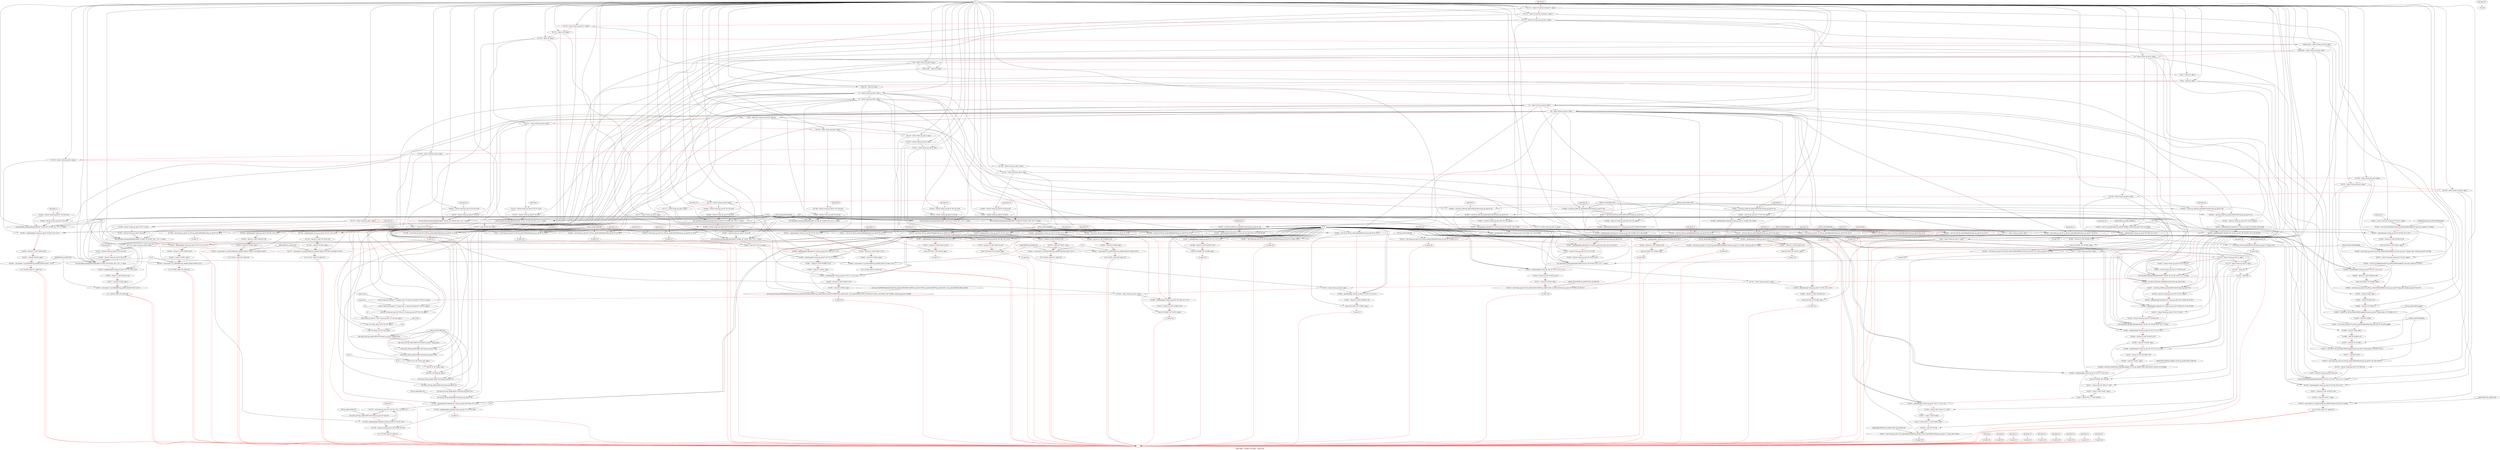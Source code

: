 digraph G {
compound=true
label="Black edges - dataflow, red edges - control flow"
"t1751" [label="  %t1751 = alloca %\"class.hls::stream.8\"*, align 8"]
"t1752" [label="  %t1752 = alloca %\"class.hls::stream.8\"*, align 8"]
"t1753" [label="  %t1753 = alloca [9 x %class.ap_uint.10]*, align 8"]
"t1754" [label="  %t1754 = alloca %class.ap_uint.11*, align 8"]
"t1755" [label="  %t1755 = alloca i16*, align 8"]
"t1756" [label="  %t1756 = alloca i16, align 2"]
"phase_data" [label="  %phase_data = alloca %class.ap_uint.9, align 1"]
"mag_data" [label="  %mag_data = alloca %class.ap_uint.9, align 1"]
"p" [label="  %p = alloca %class.ap_uint.9, align 1"]
"m" [label="  %m = alloca %class.ap_uint.9, align 1"]
"proc_loop" [label="  %proc_loop = alloca i16, align 2"]
"frac" [label="  %frac = alloca i16, align 2"]
"step" [label="  %step = alloca i8, align 1"]
"bin_idx" [label="  %bin_idx = alloca i8, align 1"]
"i" [label="  %i = alloca %class.ap_uint.9, align 1"]
"j" [label="  %j = alloca %class.ap_uint.9, align 1"]
"r" [label="  %r = alloca %class.ap_uint.9, align 1"]
"k" [label="  %k = alloca %class.ap_uint.0, align 1"]
"bin" [label="  %bin = alloca [9 x %class.ap_uint.10], align 16"]
"t1757" [label="  %t1757 = alloca %class.ap_uint.9, align 1"]
"t1758" [label="  %t1758 = alloca %class.ap_uint.9, align 1"]
"t1759" [label="  %t1759 = alloca %class.ap_uint.9, align 1"]
"t1760" [label="  %t1760 = alloca %class.ap_uint.9, align 1"]
"t1761" [label="  %t1761 = alloca %class.ap_uint.9, align 1"]
"t1762" [label="  %t1762 = alloca %class.ap_uint.9, align 1"]
"t1763" [label="  %t1763 = alloca %class.ap_uint.0, align 1"]
"t1764" [label="  %t1764 = alloca %class.ap_uint.0, align 1"]
"t1765" [label="  %t1765 = alloca %class.ap_uint.9, align 1"]
"t1766" [label="  %t1766 = alloca %class.ap_uint.9, align 1"]
"t1767" [label="  %t1767 = alloca %class.ap_uint.9, align 1"]
"t1768" [label="  %t1768 = alloca %class.ap_uint.9, align 1"]
"t1769" [label="  %t1769 = alloca %class.ap_uint.9, align 1"]
"t1770" [label="  %t1770 = alloca %class.ap_uint.9, align 1"]
"t1771" [label="  %t1771 = alloca %class.ap_uint.9, align 1"]
"t1772" [label="  %t1772 = alloca %class.ap_uint.9, align 1"]
"t1773" [label="  %t1773 = alloca %class.ap_uint.0, align 1"]
"t1774" [label="  %t1774 = alloca %class.ap_uint.10, align 1"]
"t1775" [label="  %t1775 = alloca %class.ap_uint.0, align 1"]
"tmp" [label="  %tmp = alloca %class.ap_uint.11, align 1"]
"t1776" [label="  %t1776 = alloca %class.ap_uint.0, align 1"]
"t1777" [label="  %t1777 = alloca %class.ap_int.32, align 1"]
"t1778" [label="  %t1778 = alloca %class.ap_uint.10, align 1"]
"t1779" [label="  %t1779 = alloca %class.ap_uint.10, align 1"]
"t1780" [label="  %t1780 = alloca i56"]
"t1781" [label="  %t1781 = alloca i56"]
"t1782" [label="  %t1782 = alloca %class.ap_uint.0, align 1"]
"t1783" [label="  %t1783 = alloca %class.ap_uint.9, align 1"]
"t1784" [label="  %t1784 = alloca %class.ap_uint.9, align 1"]
"_1" [label="  store %\"class.hls::stream.8\"* %_phase_strm, %\"class.hls::stream.8\"** %t1751, align 8"]
"_2" [label="  store %\"class.hls::stream.8\"* %_mag_strm, %\"class.hls::stream.8\"** %t1752, align 8"]
"_3" [label="  store [9 x %class.ap_uint.10]* %HA, [9 x %class.ap_uint.10]** %t1753, align 8"]
"_4" [label="  store %class.ap_uint.11* %ssv, %class.ap_uint.11** %t1754, align 8"]
"_5" [label="  store i16* %bin_center, i16** %t1755, align 8"]
"_6" [label="  store i16 %nohc, i16* %t1756, align 2"]
"_7" [label="  call void @_ZN7ap_uintILi16EEC1Ev(%class.ap_uint.9* %phase_data)"]
"_8" [label="  call void @_ZN7ap_uintILi16EEC1Ev(%class.ap_uint.9* %mag_data)"]
"_9" [label="  call void @_ZN7ap_uintILi16EEC1Ev(%class.ap_uint.9* %p)"]
"_10" [label="  call void @_ZN7ap_uintILi16EEC1Ev(%class.ap_uint.9* %m)"]
"_11" [label="  store i16 16, i16* %proc_loop, align 2"]
"_12" [label="  store i8 16, i8* %step, align 1"]
"_13" [label="  store i8 0, i8* %bin_idx, align 1"]
"_14" [label="  call void @_ZN7ap_uintILi16EEC1Ev(%class.ap_uint.9* %i)"]
"_15" [label="  call void @_ZN7ap_uintILi16EEC1Ev(%class.ap_uint.9* %j)"]
"_16" [label="  call void @_ZN7ap_uintILi16EEC1Ev(%class.ap_uint.9* %r)"]
"_17" [label="  call void @_ZN7ap_uintILi8EEC1Ev(%class.ap_uint.0* %k)"]
"t1785" [label="  %t1785 = getelementptr inbounds [9 x %class.ap_uint.10]* %bin, i32 0, i32 0"]
"t1786" [label="  %t1786 = getelementptr inbounds %class.ap_uint.10* %t1785, i64 9"]
"_18" [label="  br label %1"]
"unk_block_1" -> "t1751"[color=red]
"i32 1" -> "t1751"
"t1751" -> "t1752"[color=red weight=2]
"i32 1" -> "t1752"
"t1752" -> "t1753"[color=red weight=2]
"i32 1" -> "t1753"
"t1753" -> "t1754"[color=red weight=2]
"i32 1" -> "t1754"
"t1754" -> "t1755"[color=red weight=2]
"i32 1" -> "t1755"
"t1755" -> "t1756"[color=red weight=2]
"i32 1" -> "t1756"
"t1756" -> "phase_data"[color=red weight=2]
"i32 1" -> "phase_data"
"phase_data" -> "mag_data"[color=red weight=2]
"i32 1" -> "mag_data"
"mag_data" -> "p"[color=red weight=2]
"i32 1" -> "p"
"p" -> "m"[color=red weight=2]
"i32 1" -> "m"
"m" -> "proc_loop"[color=red weight=2]
"i32 1" -> "proc_loop"
"proc_loop" -> "frac"[color=red weight=2]
"i32 1" -> "frac"
"frac" -> "step"[color=red weight=2]
"i32 1" -> "step"
"step" -> "bin_idx"[color=red weight=2]
"i32 1" -> "bin_idx"
"bin_idx" -> "i"[color=red weight=2]
"i32 1" -> "i"
"i" -> "j"[color=red weight=2]
"i32 1" -> "j"
"j" -> "r"[color=red weight=2]
"i32 1" -> "r"
"r" -> "k"[color=red weight=2]
"i32 1" -> "k"
"k" -> "bin"[color=red weight=2]
"i32 1" -> "bin"
"bin" -> "t1757"[color=red weight=2]
"i32 1" -> "t1757"
"t1757" -> "t1758"[color=red weight=2]
"i32 1" -> "t1758"
"t1758" -> "t1759"[color=red weight=2]
"i32 1" -> "t1759"
"t1759" -> "t1760"[color=red weight=2]
"i32 1" -> "t1760"
"t1760" -> "t1761"[color=red weight=2]
"i32 1" -> "t1761"
"t1761" -> "t1762"[color=red weight=2]
"i32 1" -> "t1762"
"t1762" -> "t1763"[color=red weight=2]
"i32 1" -> "t1763"
"t1763" -> "t1764"[color=red weight=2]
"i32 1" -> "t1764"
"t1764" -> "t1765"[color=red weight=2]
"i32 1" -> "t1765"
"t1765" -> "t1766"[color=red weight=2]
"i32 1" -> "t1766"
"t1766" -> "t1767"[color=red weight=2]
"i32 1" -> "t1767"
"t1767" -> "t1768"[color=red weight=2]
"i32 1" -> "t1768"
"t1768" -> "t1769"[color=red weight=2]
"i32 1" -> "t1769"
"t1769" -> "t1770"[color=red weight=2]
"i32 1" -> "t1770"
"t1770" -> "t1771"[color=red weight=2]
"i32 1" -> "t1771"
"t1771" -> "t1772"[color=red weight=2]
"i32 1" -> "t1772"
"t1772" -> "t1773"[color=red weight=2]
"i32 1" -> "t1773"
"t1773" -> "t1774"[color=red weight=2]
"i32 1" -> "t1774"
"t1774" -> "t1775"[color=red weight=2]
"i32 1" -> "t1775"
"t1775" -> "tmp"[color=red weight=2]
"i32 1" -> "tmp"
"tmp" -> "t1776"[color=red weight=2]
"i32 1" -> "t1776"
"t1776" -> "t1777"[color=red weight=2]
"i32 1" -> "t1777"
"t1777" -> "t1778"[color=red weight=2]
"i32 1" -> "t1778"
"t1778" -> "t1779"[color=red weight=2]
"i32 1" -> "t1779"
"t1779" -> "t1780"[color=red weight=2]
"i32 1" -> "t1780"
"t1780" -> "t1781"[color=red weight=2]
"i32 1" -> "t1781"
"t1781" -> "t1782"[color=red weight=2]
"i32 1" -> "t1782"
"t1782" -> "t1783"[color=red weight=2]
"i32 1" -> "t1783"
"t1783" -> "t1784"[color=red weight=2]
"i32 1" -> "t1784"
"t1784" -> "_1"[color=red weight=2]
"_phase_strm" -> "_1"
"t1751" -> "_1"
"_1" -> "_2"[color=red weight=2]
"_mag_strm" -> "_2"
"t1752" -> "_2"
"_2" -> "_3"[color=red weight=2]
"HA" -> "_3"
"t1753" -> "_3"
"_3" -> "_4"[color=red weight=2]
"ssv" -> "_4"
"t1754" -> "_4"
"_4" -> "_5"[color=red weight=2]
"bin_center" -> "_5"
"t1755" -> "_5"
"_5" -> "_6"[color=red weight=2]
"nohc" -> "_6"
"t1756" -> "_6"
"_6" -> "_7"[color=red weight=2]
"phase_data" -> "_7"
"_ZN7ap_uintILi16EEC1Ev" -> "_7"
"_7" -> "_8"[color=red weight=2]
"mag_data" -> "_8"
"_ZN7ap_uintILi16EEC1Ev" -> "_8"
"_8" -> "_9"[color=red weight=2]
"p" -> "_9"
"_ZN7ap_uintILi16EEC1Ev" -> "_9"
"_9" -> "_10"[color=red weight=2]
"m" -> "_10"
"_ZN7ap_uintILi16EEC1Ev" -> "_10"
"_10" -> "_11"[color=red weight=2]
"i16 16" -> "_11"
"proc_loop" -> "_11"
"_11" -> "_12"[color=red weight=2]
"i8 16" -> "_12"
"step" -> "_12"
"_12" -> "_13"[color=red weight=2]
"i8 0" -> "_13"
"bin_idx" -> "_13"
"_13" -> "_14"[color=red weight=2]
"i" -> "_14"
"_ZN7ap_uintILi16EEC1Ev" -> "_14"
"_14" -> "_15"[color=red weight=2]
"j" -> "_15"
"_ZN7ap_uintILi16EEC1Ev" -> "_15"
"_15" -> "_16"[color=red weight=2]
"r" -> "_16"
"_ZN7ap_uintILi16EEC1Ev" -> "_16"
"_16" -> "_17"[color=red weight=2]
"k" -> "_17"
"_ZN7ap_uintILi8EEC1Ev" -> "_17"
"_17" -> "t1785"[color=red weight=2]
"bin" -> "t1785"
"i32 0" -> "t1785"
"i32 0" -> "t1785"
"t1785" -> "t1786"[color=red weight=2]
"t1785" -> "t1786"
"i64 9" -> "t1786"
"t1786" -> "_18"[color=red weight=2]
"_18" -> ""[color=red]

"t1787" [label="  %t1787 = phi %class.ap_uint.10* [ %t1785, %0 ], [ %t1788, %1 ]"]
"_19" [label="  call void @_ZN7ap_uintILi25EEC1Ev(%class.ap_uint.10* %t1787)"]
"t1788" [label="  %t1788 = getelementptr inbounds %class.ap_uint.10* %t1787, i64 1"]
"t1789" [label="  %t1789 = icmp eq %class.ap_uint.10* %t1788, %t1786"]
"_20" [label="  br i1 %t1789, label %2, label %1"]
"unk_block_2" -> "t1787"[color=red]
"t1785" -> "t1787"
"t1788" -> "t1787"
"t1787" -> "_19"[color=red weight=2]
"t1787" -> "_19"
"_ZN7ap_uintILi25EEC1Ev" -> "_19"
"_19" -> "t1788"[color=red weight=2]
"t1787" -> "t1788"
"i64 1" -> "t1788"
"t1788" -> "t1789"[color=red weight=2]
"t1788" -> "t1789"
"t1786" -> "t1789"
"t1789" -> "_20"[color=red weight=2]
"t1789" -> "_20"
"_20" -> ""[color=red]
"_20" -> ""[color=red]

"_21" [label="  br label %3"]
"unk_block_3" -> "_21"[color=red]
"_21" -> ""[color=red]

"t1790" [label="  %t1790 = call %class.ap_uint.9* @_ZN7ap_uintILi16EEaSEi(%class.ap_uint.9* %i, i32 0)"]
"_22" [label="  br label %4"]
"unk_block_4" -> "t1790"[color=red]
"i" -> "t1790"
"i32 0" -> "t1790"
"_ZN7ap_uintILi16EEaSEi" -> "t1790"
"t1790" -> "_22"[color=red weight=2]
"_22" -> ""[color=red]

"t1791" [label="  %t1791 = bitcast %class.ap_uint.9* %t1757 to i8*"]
"t1792" [label="  %t1792 = bitcast %class.ap_uint.9* %i to i8*"]
"_23" [label="  call void @llvm.memcpy.p0i8.p0i8.i64(i8* %t1791, i8* %t1792, i64 2, i32 1, i1 false)"]
"t1793" [label="  %t1793 = load i16* %t1756, align 2"]
"t1794" [label="  %t1794 = getelementptr %class.ap_uint.9* %t1757, i32 0, i32 0"]
"t1795" [label="  %t1795 = bitcast [2 x i8]* %t1794 to i16*"]
"t1796" [label="  %t1796 = load i16* %t1795, align 1"]
"t1797" [label="  %t1797 = call zeroext i1 @_ZltILi16EEb7ap_uintIXT_EEt(i16 %t1796, i16 zeroext %t1793)"]
"_24" [label="  br i1 %t1797, label %5, label %12"]
"unk_block_5" -> "t1791"[color=red]
"t1757" -> "t1791"
"t1791" -> "t1792"[color=red weight=2]
"i" -> "t1792"
"t1792" -> "_23"[color=red weight=2]
"t1791" -> "_23"
"t1792" -> "_23"
"i64 2" -> "_23"
"i32 1" -> "_23"
"i1 false" -> "_23"
"llvm.memcpy.p0i8.p0i8.i64" -> "_23"
"_23" -> "t1793"[color=red weight=2]
"t1756" -> "t1793"
"t1793" -> "t1794"[color=red weight=2]
"t1757" -> "t1794"
"i32 0" -> "t1794"
"i32 0" -> "t1794"
"t1794" -> "t1795"[color=red weight=2]
"t1794" -> "t1795"
"t1795" -> "t1796"[color=red weight=2]
"t1795" -> "t1796"
"t1796" -> "t1797"[color=red weight=2]
"t1796" -> "t1797"
"t1793" -> "t1797"
"_ZltILi16EEb7ap_uintIXT_EEt" -> "t1797"
"t1797" -> "_24"[color=red weight=2]
"t1797" -> "_24"
"_24" -> ""[color=red]
"_24" -> ""[color=red]

"_25" [label="  br label %6"]
"unk_block_6" -> "_25"[color=red]
"_25" -> ""[color=red]

"t1798" [label="  %t1798 = call %class.ap_uint.9* @_ZN7ap_uintILi16EEaSEi(%class.ap_uint.9* %j, i32 0)"]
"_26" [label="  br label %7"]
"unk_block_7" -> "t1798"[color=red]
"j" -> "t1798"
"i32 0" -> "t1798"
"_ZN7ap_uintILi16EEaSEi" -> "t1798"
"t1798" -> "_26"[color=red weight=2]
"_26" -> ""[color=red]

"t1799" [label="  %t1799 = bitcast %class.ap_uint.9* %t1758 to i8*"]
"t1800" [label="  %t1800 = bitcast %class.ap_uint.9* %j to i8*"]
"_27" [label="  call void @llvm.memcpy.p0i8.p0i8.i64(i8* %t1799, i8* %t1800, i64 2, i32 1, i1 false)"]
"t1801" [label="  %t1801 = getelementptr %class.ap_uint.9* %t1758, i32 0, i32 0"]
"t1802" [label="  %t1802 = bitcast [2 x i8]* %t1801 to i16*"]
"t1803" [label="  %t1803 = load i16* %t1802, align 1"]
"t1804" [label="  %t1804 = call zeroext i1 @_ZltILi16EEb7ap_uintIXT_EEi(i16 %t1803, i32 9)"]
"_28" [label="  br i1 %t1804, label %8, label %10"]
"unk_block_8" -> "t1799"[color=red]
"t1758" -> "t1799"
"t1799" -> "t1800"[color=red weight=2]
"j" -> "t1800"
"t1800" -> "_27"[color=red weight=2]
"t1799" -> "_27"
"t1800" -> "_27"
"i64 2" -> "_27"
"i32 1" -> "_27"
"i1 false" -> "_27"
"llvm.memcpy.p0i8.p0i8.i64" -> "_27"
"_27" -> "t1801"[color=red weight=2]
"t1758" -> "t1801"
"i32 0" -> "t1801"
"i32 0" -> "t1801"
"t1801" -> "t1802"[color=red weight=2]
"t1801" -> "t1802"
"t1802" -> "t1803"[color=red weight=2]
"t1802" -> "t1803"
"t1803" -> "t1804"[color=red weight=2]
"t1803" -> "t1804"
"i32 9" -> "t1804"
"_ZltILi16EEb7ap_uintIXT_EEi" -> "t1804"
"t1804" -> "_28"[color=red weight=2]
"t1804" -> "_28"
"_28" -> ""[color=red]
"_28" -> ""[color=red]

"t1805" [label="  %t1805 = call i64 @_ZNK7ap_uintILi16EEcvmEv(%class.ap_uint.9* %j)"]
"t1806" [label="  %t1806 = call i64 @_ZNK7ap_uintILi16EEcvmEv(%class.ap_uint.9* %i)"]
"t1807" [label="  %t1807 = load [9 x %class.ap_uint.10]** %t1753, align 8"]
"t1808" [label="  %t1808 = getelementptr inbounds [9 x %class.ap_uint.10]* %t1807, i64 %t1806"]
"t1809" [label="  %t1809 = getelementptr inbounds [9 x %class.ap_uint.10]* %t1808, i32 0, i64 %t1805"]
"t1810" [label="  %t1810 = call %class.ap_uint.10* @_ZN7ap_uintILi25EEaSEi(%class.ap_uint.10* %t1809, i32 0)"]
"_29" [label="  br label %9"]
"unk_block_9" -> "t1805"[color=red]
"j" -> "t1805"
"_ZNK7ap_uintILi16EEcvmEv" -> "t1805"
"t1805" -> "t1806"[color=red weight=2]
"i" -> "t1806"
"_ZNK7ap_uintILi16EEcvmEv" -> "t1806"
"t1806" -> "t1807"[color=red weight=2]
"t1753" -> "t1807"
"t1807" -> "t1808"[color=red weight=2]
"t1807" -> "t1808"
"t1806" -> "t1808"
"t1808" -> "t1809"[color=red weight=2]
"t1808" -> "t1809"
"i32 0" -> "t1809"
"t1805" -> "t1809"
"t1809" -> "t1810"[color=red weight=2]
"t1809" -> "t1810"
"i32 0" -> "t1810"
"_ZN7ap_uintILi25EEaSEi" -> "t1810"
"t1810" -> "_29"[color=red weight=2]
"_29" -> ""[color=red]

"t1811" [label="  %t1811 = call i16 @_ZN7ap_uintILi16EEppEi(%class.ap_uint.9* %j, i32 0)"]
"t1812" [label="  %t1812 = getelementptr %class.ap_uint.9* %t1759, i32 0, i32 0"]
"t1813" [label="  %t1813 = bitcast [2 x i8]* %t1812 to i16*"]
"_30" [label="  store i16 %t1811, i16* %t1813, align 1"]
"_31" [label="  br label %7"]
"unk_block_10" -> "t1811"[color=red]
"j" -> "t1811"
"i32 0" -> "t1811"
"_ZN7ap_uintILi16EEppEi" -> "t1811"
"t1811" -> "t1812"[color=red weight=2]
"t1759" -> "t1812"
"i32 0" -> "t1812"
"i32 0" -> "t1812"
"t1812" -> "t1813"[color=red weight=2]
"t1812" -> "t1813"
"t1813" -> "_30"[color=red weight=2]
"t1811" -> "_30"
"t1813" -> "_30"
"_30" -> "_31"[color=red weight=2]
"_31" -> ""[color=red]

"_32" [label="  br label %11"]
"unk_block_11" -> "_32"[color=red]
"_32" -> ""[color=red]

"t1814" [label="  %t1814 = call i16 @_ZN7ap_uintILi16EEppEi(%class.ap_uint.9* %i, i32 0)"]
"t1815" [label="  %t1815 = getelementptr %class.ap_uint.9* %t1760, i32 0, i32 0"]
"t1816" [label="  %t1816 = bitcast [2 x i8]* %t1815 to i16*"]
"_33" [label="  store i16 %t1814, i16* %t1816, align 1"]
"_34" [label="  br label %4"]
"unk_block_12" -> "t1814"[color=red]
"i" -> "t1814"
"i32 0" -> "t1814"
"_ZN7ap_uintILi16EEppEi" -> "t1814"
"t1814" -> "t1815"[color=red weight=2]
"t1760" -> "t1815"
"i32 0" -> "t1815"
"i32 0" -> "t1815"
"t1815" -> "t1816"[color=red weight=2]
"t1815" -> "t1816"
"t1816" -> "_33"[color=red weight=2]
"t1814" -> "_33"
"t1816" -> "_33"
"_33" -> "_34"[color=red weight=2]
"_34" -> ""[color=red]

"_35" [label="  br label %13"]
"unk_block_13" -> "_35"[color=red]
"_35" -> ""[color=red]

"t1817" [label="  %t1817 = call %class.ap_uint.9* @_ZN7ap_uintILi16EEaSEi(%class.ap_uint.9* %i, i32 0)"]
"_36" [label="  br label %14"]
"unk_block_14" -> "t1817"[color=red]
"i" -> "t1817"
"i32 0" -> "t1817"
"_ZN7ap_uintILi16EEaSEi" -> "t1817"
"t1817" -> "_36"[color=red weight=2]
"_36" -> ""[color=red]

"t1818" [label="  %t1818 = bitcast %class.ap_uint.9* %t1761 to i8*"]
"t1819" [label="  %t1819 = bitcast %class.ap_uint.9* %i to i8*"]
"_37" [label="  call void @llvm.memcpy.p0i8.p0i8.i64(i8* %t1818, i8* %t1819, i64 2, i32 1, i1 false)"]
"t1820" [label="  %t1820 = getelementptr %class.ap_uint.9* %t1761, i32 0, i32 0"]
"t1821" [label="  %t1821 = bitcast [2 x i8]* %t1820 to i16*"]
"t1822" [label="  %t1822 = load i16* %t1821, align 1"]
"t1823" [label="  %t1823 = call zeroext i1 @_ZltILi16EEb7ap_uintIXT_EEi(i16 %t1822, i32 8)"]
"_38" [label="  br i1 %t1823, label %15, label %44"]
"unk_block_15" -> "t1818"[color=red]
"t1761" -> "t1818"
"t1818" -> "t1819"[color=red weight=2]
"i" -> "t1819"
"t1819" -> "_37"[color=red weight=2]
"t1818" -> "_37"
"t1819" -> "_37"
"i64 2" -> "_37"
"i32 1" -> "_37"
"i1 false" -> "_37"
"llvm.memcpy.p0i8.p0i8.i64" -> "_37"
"_37" -> "t1820"[color=red weight=2]
"t1761" -> "t1820"
"i32 0" -> "t1820"
"i32 0" -> "t1820"
"t1820" -> "t1821"[color=red weight=2]
"t1820" -> "t1821"
"t1821" -> "t1822"[color=red weight=2]
"t1821" -> "t1822"
"t1822" -> "t1823"[color=red weight=2]
"t1822" -> "t1823"
"i32 8" -> "t1823"
"_ZltILi16EEb7ap_uintIXT_EEi" -> "t1823"
"t1823" -> "_38"[color=red weight=2]
"t1823" -> "_38"
"_38" -> ""[color=red]
"_38" -> ""[color=red]

"_39" [label="  br label %16"]
"unk_block_16" -> "_39"[color=red]
"_39" -> ""[color=red]

"t1824" [label="  %t1824 = call %class.ap_uint.9* @_ZN7ap_uintILi16EEaSEi(%class.ap_uint.9* %r, i32 0)"]
"_40" [label="  br label %17"]
"unk_block_17" -> "t1824"[color=red]
"r" -> "t1824"
"i32 0" -> "t1824"
"_ZN7ap_uintILi16EEaSEi" -> "t1824"
"t1824" -> "_40"[color=red weight=2]
"_40" -> ""[color=red]

"t1825" [label="  %t1825 = bitcast %class.ap_uint.9* %t1762 to i8*"]
"t1826" [label="  %t1826 = bitcast %class.ap_uint.9* %r to i8*"]
"_41" [label="  call void @llvm.memcpy.p0i8.p0i8.i64(i8* %t1825, i8* %t1826, i64 2, i32 1, i1 false)"]
"t1827" [label="  %t1827 = load i16* %t1756, align 2"]
"t1828" [label="  %t1828 = getelementptr %class.ap_uint.9* %t1762, i32 0, i32 0"]
"t1829" [label="  %t1829 = bitcast [2 x i8]* %t1828 to i16*"]
"t1830" [label="  %t1830 = load i16* %t1829, align 1"]
"t1831" [label="  %t1831 = call zeroext i1 @_ZltILi16EEb7ap_uintIXT_EEt(i16 %t1830, i16 zeroext %t1827)"]
"_42" [label="  br i1 %t1831, label %18, label %42"]
"unk_block_18" -> "t1825"[color=red]
"t1762" -> "t1825"
"t1825" -> "t1826"[color=red weight=2]
"r" -> "t1826"
"t1826" -> "_41"[color=red weight=2]
"t1825" -> "_41"
"t1826" -> "_41"
"i64 2" -> "_41"
"i32 1" -> "_41"
"i1 false" -> "_41"
"llvm.memcpy.p0i8.p0i8.i64" -> "_41"
"_41" -> "t1827"[color=red weight=2]
"t1756" -> "t1827"
"t1827" -> "t1828"[color=red weight=2]
"t1762" -> "t1828"
"i32 0" -> "t1828"
"i32 0" -> "t1828"
"t1828" -> "t1829"[color=red weight=2]
"t1828" -> "t1829"
"t1829" -> "t1830"[color=red weight=2]
"t1829" -> "t1830"
"t1830" -> "t1831"[color=red weight=2]
"t1830" -> "t1831"
"t1827" -> "t1831"
"_ZltILi16EEb7ap_uintIXT_EEt" -> "t1831"
"t1831" -> "_42"[color=red weight=2]
"t1831" -> "_42"
"_42" -> ""[color=red]
"_42" -> ""[color=red]

"_43" [label="  br label %19"]
"unk_block_19" -> "_43"[color=red]
"_43" -> ""[color=red]

"t1832" [label="  %t1832 = call %class.ap_uint.0* @_ZN7ap_uintILi8EEaSEi(%class.ap_uint.0* %k, i32 0)"]
"_44" [label="  br label %20"]
"unk_block_20" -> "t1832"[color=red]
"k" -> "t1832"
"i32 0" -> "t1832"
"_ZN7ap_uintILi8EEaSEi" -> "t1832"
"t1832" -> "_44"[color=red weight=2]
"_44" -> ""[color=red]

"t1833" [label="  %t1833 = bitcast %class.ap_uint.0* %t1763 to i8*"]
"t1834" [label="  %t1834 = bitcast %class.ap_uint.0* %k to i8*"]
"_45" [label="  call void @llvm.memcpy.p0i8.p0i8.i64(i8* %t1833, i8* %t1834, i64 1, i32 1, i1 false)"]
"t1835" [label="  %t1835 = getelementptr %class.ap_uint.0* %t1763, i32 0, i32 0"]
"t1836" [label="  %t1836 = bitcast [1 x i8]* %t1835 to i8*"]
"t1837" [label="  %t1837 = load i8* %t1836, align 1"]
"t1838" [label="  %t1838 = call zeroext i1 @_ZltILi8EEb7ap_uintIXT_EEi(i8 %t1837, i32 9)"]
"_46" [label="  br i1 %t1838, label %21, label %23"]
"unk_block_21" -> "t1833"[color=red]
"t1763" -> "t1833"
"t1833" -> "t1834"[color=red weight=2]
"k" -> "t1834"
"t1834" -> "_45"[color=red weight=2]
"t1833" -> "_45"
"t1834" -> "_45"
"i64 1" -> "_45"
"i32 1" -> "_45"
"i1 false" -> "_45"
"llvm.memcpy.p0i8.p0i8.i64" -> "_45"
"_45" -> "t1835"[color=red weight=2]
"t1763" -> "t1835"
"i32 0" -> "t1835"
"i32 0" -> "t1835"
"t1835" -> "t1836"[color=red weight=2]
"t1835" -> "t1836"
"t1836" -> "t1837"[color=red weight=2]
"t1836" -> "t1837"
"t1837" -> "t1838"[color=red weight=2]
"t1837" -> "t1838"
"i32 9" -> "t1838"
"_ZltILi8EEb7ap_uintIXT_EEi" -> "t1838"
"t1838" -> "_46"[color=red weight=2]
"t1838" -> "_46"
"_46" -> ""[color=red]
"_46" -> ""[color=red]

"t1839" [label="  %t1839 = call i64 @_ZNK7ap_uintILi8EEcvmEv(%class.ap_uint.0* %k)"]
"t1840" [label="  %t1840 = getelementptr inbounds [9 x %class.ap_uint.10]* %bin, i32 0, i64 %t1839"]
"t1841" [label="  %t1841 = call %class.ap_uint.10* @_ZN7ap_uintILi25EEaSEi(%class.ap_uint.10* %t1840, i32 0)"]
"_47" [label="  br label %22"]
"unk_block_22" -> "t1839"[color=red]
"k" -> "t1839"
"_ZNK7ap_uintILi8EEcvmEv" -> "t1839"
"t1839" -> "t1840"[color=red weight=2]
"bin" -> "t1840"
"i32 0" -> "t1840"
"t1839" -> "t1840"
"t1840" -> "t1841"[color=red weight=2]
"t1840" -> "t1841"
"i32 0" -> "t1841"
"_ZN7ap_uintILi25EEaSEi" -> "t1841"
"t1841" -> "_47"[color=red weight=2]
"_47" -> ""[color=red]

"t1842" [label="  %t1842 = call i8 @_ZN7ap_uintILi8EEppEi(%class.ap_uint.0* %k, i32 0)"]
"t1843" [label="  %t1843 = getelementptr %class.ap_uint.0* %t1764, i32 0, i32 0"]
"t1844" [label="  %t1844 = bitcast [1 x i8]* %t1843 to i8*"]
"_48" [label="  store i8 %t1842, i8* %t1844, align 1"]
"_49" [label="  br label %20"]
"unk_block_23" -> "t1842"[color=red]
"k" -> "t1842"
"i32 0" -> "t1842"
"_ZN7ap_uintILi8EEppEi" -> "t1842"
"t1842" -> "t1843"[color=red weight=2]
"t1764" -> "t1843"
"i32 0" -> "t1843"
"i32 0" -> "t1843"
"t1843" -> "t1844"[color=red weight=2]
"t1843" -> "t1844"
"t1844" -> "_48"[color=red weight=2]
"t1842" -> "_48"
"t1844" -> "_48"
"_48" -> "_49"[color=red weight=2]
"_49" -> ""[color=red]

"_50" [label="  br label %24"]
"unk_block_24" -> "_50"[color=red]
"_50" -> ""[color=red]

"t1845" [label="  %t1845 = call %class.ap_uint.9* @_ZN7ap_uintILi16EEaSEi(%class.ap_uint.9* %j, i32 0)"]
"_51" [label="  br label %25"]
"unk_block_25" -> "t1845"[color=red]
"j" -> "t1845"
"i32 0" -> "t1845"
"_ZN7ap_uintILi16EEaSEi" -> "t1845"
"t1845" -> "_51"[color=red weight=2]
"_51" -> ""[color=red]

"t1846" [label="  %t1846 = bitcast %class.ap_uint.9* %t1765 to i8*"]
"t1847" [label="  %t1847 = bitcast %class.ap_uint.9* %j to i8*"]
"_52" [label="  call void @llvm.memcpy.p0i8.p0i8.i64(i8* %t1846, i8* %t1847, i64 2, i32 1, i1 false)"]
"t1848" [label="  %t1848 = getelementptr %class.ap_uint.9* %t1765, i32 0, i32 0"]
"t1849" [label="  %t1849 = bitcast [2 x i8]* %t1848 to i16*"]
"t1850" [label="  %t1850 = load i16* %t1849, align 1"]
"t1851" [label="  %t1851 = call zeroext i1 @_ZltILi16EEb7ap_uintIXT_EEi(i16 %t1850, i32 8)"]
"_53" [label="  br i1 %t1851, label %26, label %30"]
"unk_block_26" -> "t1846"[color=red]
"t1765" -> "t1846"
"t1846" -> "t1847"[color=red weight=2]
"j" -> "t1847"
"t1847" -> "_52"[color=red weight=2]
"t1846" -> "_52"
"t1847" -> "_52"
"i64 2" -> "_52"
"i32 1" -> "_52"
"i1 false" -> "_52"
"llvm.memcpy.p0i8.p0i8.i64" -> "_52"
"_52" -> "t1848"[color=red weight=2]
"t1765" -> "t1848"
"i32 0" -> "t1848"
"i32 0" -> "t1848"
"t1848" -> "t1849"[color=red weight=2]
"t1848" -> "t1849"
"t1849" -> "t1850"[color=red weight=2]
"t1849" -> "t1850"
"t1850" -> "t1851"[color=red weight=2]
"t1850" -> "t1851"
"i32 8" -> "t1851"
"_ZltILi16EEb7ap_uintIXT_EEi" -> "t1851"
"t1851" -> "_53"[color=red weight=2]
"t1851" -> "_53"
"_53" -> ""[color=red]
"_53" -> ""[color=red]

"t1852" [label="  %t1852 = load %\"class.hls::stream.8\"** %t1751, align 8"]
"t1853" [label="  %t1853 = call i16 @_ZN3hls6streamI7ap_uintILi16EEE4readEv(%\"class.hls::stream.8\"* %t1852)"]
"t1854" [label="  %t1854 = getelementptr %class.ap_uint.9* %t1766, i32 0, i32 0"]
"t1855" [label="  %t1855 = bitcast [2 x i8]* %t1854 to i16*"]
"_54" [label="  store i16 %t1853, i16* %t1855, align 1"]
"t1856" [label="  %t1856 = call %class.ap_uint.9* @_ZN7ap_uintILi16EEaSERKS0_(%class.ap_uint.9* %phase_data, %class.ap_uint.9* %t1766)"]
"t1857" [label="  %t1857 = load %\"class.hls::stream.8\"** %t1752, align 8"]
"t1858" [label="  %t1858 = call i16 @_ZN3hls6streamI7ap_uintILi16EEE4readEv(%\"class.hls::stream.8\"* %t1857)"]
"t1859" [label="  %t1859 = getelementptr %class.ap_uint.9* %t1767, i32 0, i32 0"]
"t1860" [label="  %t1860 = bitcast [2 x i8]* %t1859 to i16*"]
"_55" [label="  store i16 %t1858, i16* %t1860, align 1"]
"t1861" [label="  %t1861 = call %class.ap_uint.9* @_ZN7ap_uintILi16EEaSERKS0_(%class.ap_uint.9* %mag_data, %class.ap_uint.9* %t1767)"]
"t1862" [label="  %t1862 = load i8* %step, align 1"]
"t1863" [label="  %t1863 = zext i8 %t1862 to i32"]
"t1864" [label="  %t1864 = sub nsw i32 %t1863, 1"]
"t1865" [label="  %t1865 = call i64* @_ZN7ap_uintILi16EE5rangeEii(%class.ap_uint.9* %phase_data, i32 %t1864, i32 0)"]
"t1866" [label="  %t1866 = load i64* %t1865"]
"t1867" [label="  %t1867 = call %class.ap_uint.9* @_ZN7ap_uintILi16EEaSEm(%class.ap_uint.9* %p, i64 %t1866)"]
"t1868" [label="  %t1868 = load i8* %step, align 1"]
"t1869" [label="  %t1869 = zext i8 %t1868 to i32"]
"t1870" [label="  %t1870 = sub nsw i32 %t1869, 1"]
"t1871" [label="  %t1871 = call i64* @_ZN7ap_uintILi16EE5rangeEii(%class.ap_uint.9* %mag_data, i32 %t1870, i32 0)"]
"t1872" [label="  %t1872 = load i64* %t1871"]
"t1873" [label="  %t1873 = call %class.ap_uint.9* @_ZN7ap_uintILi16EEaSEm(%class.ap_uint.9* %m, i64 %t1872)"]
"t1874" [label="  %t1874 = bitcast %class.ap_uint.9* %t1768 to i8*"]
"t1875" [label="  %t1875 = bitcast %class.ap_uint.9* %p to i8*"]
"_56" [label="  call void @llvm.memcpy.p0i8.p0i8.i64(i8* %t1874, i8* %t1875, i64 2, i32 1, i1 false)"]
"t1876" [label="  %t1876 = getelementptr %class.ap_uint.9* %t1768, i32 0, i32 0"]
"t1877" [label="  %t1877 = bitcast [2 x i8]* %t1876 to i16*"]
"t1878" [label="  %t1878 = load i16* %t1877, align 1"]
"t1879" [label="  %t1879 = call zeroext i1 @_ZgtILi16EEb7ap_uintIXT_EEi(i16 %t1878, i32 23040)"]
"_57" [label="  br i1 %t1879, label %27, label %28"]
"unk_block_27" -> "t1852"[color=red]
"t1751" -> "t1852"
"t1852" -> "t1853"[color=red weight=2]
"t1852" -> "t1853"
"_ZN3hls6streamI7ap_uintILi16EEE4readEv" -> "t1853"
"t1853" -> "t1854"[color=red weight=2]
"t1766" -> "t1854"
"i32 0" -> "t1854"
"i32 0" -> "t1854"
"t1854" -> "t1855"[color=red weight=2]
"t1854" -> "t1855"
"t1855" -> "_54"[color=red weight=2]
"t1853" -> "_54"
"t1855" -> "_54"
"_54" -> "t1856"[color=red weight=2]
"phase_data" -> "t1856"
"t1766" -> "t1856"
"_ZN7ap_uintILi16EEaSERKS0_" -> "t1856"
"t1856" -> "t1857"[color=red weight=2]
"t1752" -> "t1857"
"t1857" -> "t1858"[color=red weight=2]
"t1857" -> "t1858"
"_ZN3hls6streamI7ap_uintILi16EEE4readEv" -> "t1858"
"t1858" -> "t1859"[color=red weight=2]
"t1767" -> "t1859"
"i32 0" -> "t1859"
"i32 0" -> "t1859"
"t1859" -> "t1860"[color=red weight=2]
"t1859" -> "t1860"
"t1860" -> "_55"[color=red weight=2]
"t1858" -> "_55"
"t1860" -> "_55"
"_55" -> "t1861"[color=red weight=2]
"mag_data" -> "t1861"
"t1767" -> "t1861"
"_ZN7ap_uintILi16EEaSERKS0_" -> "t1861"
"t1861" -> "t1862"[color=red weight=2]
"step" -> "t1862"
"t1862" -> "t1863"[color=red weight=2]
"t1862" -> "t1863"
"t1863" -> "t1864"[color=red weight=2]
"t1863" -> "t1864"
"i32 1" -> "t1864"
"t1864" -> "t1865"[color=red weight=2]
"phase_data" -> "t1865"
"t1864" -> "t1865"
"i32 0" -> "t1865"
"_ZN7ap_uintILi16EE5rangeEii" -> "t1865"
"t1865" -> "t1866"[color=red weight=2]
"t1865" -> "t1866"
"t1866" -> "t1867"[color=red weight=2]
"p" -> "t1867"
"t1866" -> "t1867"
"_ZN7ap_uintILi16EEaSEm" -> "t1867"
"t1867" -> "t1868"[color=red weight=2]
"step" -> "t1868"
"t1868" -> "t1869"[color=red weight=2]
"t1868" -> "t1869"
"t1869" -> "t1870"[color=red weight=2]
"t1869" -> "t1870"
"i32 1" -> "t1870"
"t1870" -> "t1871"[color=red weight=2]
"mag_data" -> "t1871"
"t1870" -> "t1871"
"i32 0" -> "t1871"
"_ZN7ap_uintILi16EE5rangeEii" -> "t1871"
"t1871" -> "t1872"[color=red weight=2]
"t1871" -> "t1872"
"t1872" -> "t1873"[color=red weight=2]
"m" -> "t1873"
"t1872" -> "t1873"
"_ZN7ap_uintILi16EEaSEm" -> "t1873"
"t1873" -> "t1874"[color=red weight=2]
"t1768" -> "t1874"
"t1874" -> "t1875"[color=red weight=2]
"p" -> "t1875"
"t1875" -> "_56"[color=red weight=2]
"t1874" -> "_56"
"t1875" -> "_56"
"i64 2" -> "_56"
"i32 1" -> "_56"
"i1 false" -> "_56"
"llvm.memcpy.p0i8.p0i8.i64" -> "_56"
"_56" -> "t1876"[color=red weight=2]
"t1768" -> "t1876"
"i32 0" -> "t1876"
"i32 0" -> "t1876"
"t1876" -> "t1877"[color=red weight=2]
"t1876" -> "t1877"
"t1877" -> "t1878"[color=red weight=2]
"t1877" -> "t1878"
"t1878" -> "t1879"[color=red weight=2]
"t1878" -> "t1879"
"i32 23040" -> "t1879"
"_ZgtILi16EEb7ap_uintIXT_EEi" -> "t1879"
"t1879" -> "_57"[color=red weight=2]
"t1879" -> "_57"
"_57" -> ""[color=red]
"_57" -> ""[color=red]

"t1880" [label="  %t1880 = call i16 @_ZmiILi16EE7ap_uintIXT_EERKS1_i(%class.ap_uint.9* %p, i32 23040)"]
"t1881" [label="  %t1881 = getelementptr %class.ap_uint.9* %t1769, i32 0, i32 0"]
"t1882" [label="  %t1882 = bitcast [2 x i8]* %t1881 to i16*"]
"_58" [label="  store i16 %t1880, i16* %t1882, align 1"]
"t1883" [label="  %t1883 = call %class.ap_uint.9* @_ZN7ap_uintILi16EEaSERKS0_(%class.ap_uint.9* %p, %class.ap_uint.9* %t1769)"]
"_59" [label="  br label %28"]
"unk_block_28" -> "t1880"[color=red]
"p" -> "t1880"
"i32 23040" -> "t1880"
"_ZmiILi16EE7ap_uintIXT_EERKS1_i" -> "t1880"
"t1880" -> "t1881"[color=red weight=2]
"t1769" -> "t1881"
"i32 0" -> "t1881"
"i32 0" -> "t1881"
"t1881" -> "t1882"[color=red weight=2]
"t1881" -> "t1882"
"t1882" -> "_58"[color=red weight=2]
"t1880" -> "_58"
"t1882" -> "_58"
"_58" -> "t1883"[color=red weight=2]
"p" -> "t1883"
"t1769" -> "t1883"
"_ZN7ap_uintILi16EEaSERKS0_" -> "t1883"
"t1883" -> "_59"[color=red weight=2]
"_59" -> ""[color=red]

"t1884" [label="  %t1884 = bitcast %class.ap_uint.9* %t1770 to i8*"]
"t1885" [label="  %t1885 = bitcast %class.ap_uint.9* %p to i8*"]
"_60" [label="  call void @llvm.memcpy.p0i8.p0i8.i64(i8* %t1884, i8* %t1885, i64 2, i32 1, i1 false)"]
"t1886" [label="  %t1886 = bitcast %class.ap_uint.9* %t1771 to i8*"]
"t1887" [label="  %t1887 = bitcast %class.ap_uint.9* %m to i8*"]
"_61" [label="  call void @llvm.memcpy.p0i8.p0i8.i64(i8* %t1886, i8* %t1887, i64 2, i32 1, i1 false)"]
"t1888" [label="  %t1888 = load i16** %t1755, align 8"]
"t1889" [label="  %t1889 = getelementptr inbounds [9 x %class.ap_uint.10]* %bin, i32 0, i32 0"]
"t1890" [label="  %t1890 = getelementptr %class.ap_uint.9* %t1770, i32 0, i32 0"]
"t1891" [label="  %t1891 = bitcast [2 x i8]* %t1890 to i16*"]
"t1892" [label="  %t1892 = load i16* %t1891, align 1"]
"t1893" [label="  %t1893 = getelementptr %class.ap_uint.9* %t1771, i32 0, i32 0"]
"t1894" [label="  %t1894 = bitcast [2 x i8]* %t1893 to i16*"]
"t1895" [label="  %t1895 = load i16* %t1894, align 1"]
"_62" [label="  call void @_ZL103p_Z16xFDHOGbilinearNOILi2E7ap_uintILi25EELi9ELi2560EE7ap_uintILi16EE7ap_uintILi16EEPtP7ap_uintILi25EE_17ap_uintILi16EES0_PtPS_ILi25EE(i16 %t1892, i16 %t1895, i16* %t1888, %class.ap_uint.10* %t1889)"]
"_63" [label="  br label %29"]
"unk_block_29" -> "t1884"[color=red]
"t1770" -> "t1884"
"t1884" -> "t1885"[color=red weight=2]
"p" -> "t1885"
"t1885" -> "_60"[color=red weight=2]
"t1884" -> "_60"
"t1885" -> "_60"
"i64 2" -> "_60"
"i32 1" -> "_60"
"i1 false" -> "_60"
"llvm.memcpy.p0i8.p0i8.i64" -> "_60"
"_60" -> "t1886"[color=red weight=2]
"t1771" -> "t1886"
"t1886" -> "t1887"[color=red weight=2]
"m" -> "t1887"
"t1887" -> "_61"[color=red weight=2]
"t1886" -> "_61"
"t1887" -> "_61"
"i64 2" -> "_61"
"i32 1" -> "_61"
"i1 false" -> "_61"
"llvm.memcpy.p0i8.p0i8.i64" -> "_61"
"_61" -> "t1888"[color=red weight=2]
"t1755" -> "t1888"
"t1888" -> "t1889"[color=red weight=2]
"bin" -> "t1889"
"i32 0" -> "t1889"
"i32 0" -> "t1889"
"t1889" -> "t1890"[color=red weight=2]
"t1770" -> "t1890"
"i32 0" -> "t1890"
"i32 0" -> "t1890"
"t1890" -> "t1891"[color=red weight=2]
"t1890" -> "t1891"
"t1891" -> "t1892"[color=red weight=2]
"t1891" -> "t1892"
"t1892" -> "t1893"[color=red weight=2]
"t1771" -> "t1893"
"i32 0" -> "t1893"
"i32 0" -> "t1893"
"t1893" -> "t1894"[color=red weight=2]
"t1893" -> "t1894"
"t1894" -> "t1895"[color=red weight=2]
"t1894" -> "t1895"
"t1895" -> "_62"[color=red weight=2]
"t1892" -> "_62"
"t1895" -> "_62"
"t1888" -> "_62"
"t1889" -> "_62"
"_ZL103p_Z16xFDHOGbilinearNOILi2E7ap_uintILi25EELi9ELi2560EE7ap_uintILi16EE7ap_uintILi16EEPtP7ap_uintILi25EE_17ap_uintILi16EES0_PtPS_ILi25EE" -> "_62"
"_62" -> "_63"[color=red weight=2]
"_63" -> ""[color=red]

"t1896" [label="  %t1896 = call i16 @_ZN7ap_uintILi16EEppEi(%class.ap_uint.9* %j, i32 0)"]
"t1897" [label="  %t1897 = getelementptr %class.ap_uint.9* %t1772, i32 0, i32 0"]
"t1898" [label="  %t1898 = bitcast [2 x i8]* %t1897 to i16*"]
"_64" [label="  store i16 %t1896, i16* %t1898, align 1"]
"_65" [label="  br label %25"]
"unk_block_30" -> "t1896"[color=red]
"j" -> "t1896"
"i32 0" -> "t1896"
"_ZN7ap_uintILi16EEppEi" -> "t1896"
"t1896" -> "t1897"[color=red weight=2]
"t1772" -> "t1897"
"i32 0" -> "t1897"
"i32 0" -> "t1897"
"t1897" -> "t1898"[color=red weight=2]
"t1897" -> "t1898"
"t1898" -> "_64"[color=red weight=2]
"t1896" -> "_64"
"t1898" -> "_64"
"_64" -> "_65"[color=red weight=2]
"_65" -> ""[color=red]

"_66" [label="  br label %31"]
"unk_block_31" -> "_66"[color=red]
"_66" -> ""[color=red]

"t1899" [label="  %t1899 = call %class.ap_uint.0* @_ZN7ap_uintILi8EEaSEi(%class.ap_uint.0* %k, i32 0)"]
"_67" [label="  br label %32"]
"unk_block_32" -> "t1899"[color=red]
"k" -> "t1899"
"i32 0" -> "t1899"
"_ZN7ap_uintILi8EEaSEi" -> "t1899"
"t1899" -> "_67"[color=red weight=2]
"_67" -> ""[color=red]

"t1900" [label="  %t1900 = bitcast %class.ap_uint.0* %t1773 to i8*"]
"t1901" [label="  %t1901 = bitcast %class.ap_uint.0* %k to i8*"]
"_68" [label="  call void @llvm.memcpy.p0i8.p0i8.i64(i8* %t1900, i8* %t1901, i64 1, i32 1, i1 false)"]
"t1902" [label="  %t1902 = getelementptr %class.ap_uint.0* %t1773, i32 0, i32 0"]
"t1903" [label="  %t1903 = bitcast [1 x i8]* %t1902 to i8*"]
"t1904" [label="  %t1904 = load i8* %t1903, align 1"]
"t1905" [label="  %t1905 = call zeroext i1 @_ZltILi8EEb7ap_uintIXT_EEi(i8 %t1904, i32 9)"]
"_69" [label="  br i1 %t1905, label %33, label %35"]
"unk_block_33" -> "t1900"[color=red]
"t1773" -> "t1900"
"t1900" -> "t1901"[color=red weight=2]
"k" -> "t1901"
"t1901" -> "_68"[color=red weight=2]
"t1900" -> "_68"
"t1901" -> "_68"
"i64 1" -> "_68"
"i32 1" -> "_68"
"i1 false" -> "_68"
"llvm.memcpy.p0i8.p0i8.i64" -> "_68"
"_68" -> "t1902"[color=red weight=2]
"t1773" -> "t1902"
"i32 0" -> "t1902"
"i32 0" -> "t1902"
"t1902" -> "t1903"[color=red weight=2]
"t1902" -> "t1903"
"t1903" -> "t1904"[color=red weight=2]
"t1903" -> "t1904"
"t1904" -> "t1905"[color=red weight=2]
"t1904" -> "t1905"
"i32 9" -> "t1905"
"_ZltILi8EEb7ap_uintIXT_EEi" -> "t1905"
"t1905" -> "_69"[color=red weight=2]
"t1905" -> "_69"
"_69" -> ""[color=red]
"_69" -> ""[color=red]

"t1906" [label="  %t1906 = call i64 @_ZNK7ap_uintILi8EEcvmEv(%class.ap_uint.0* %k)"]
"t1907" [label="  %t1907 = call i64 @_ZNK7ap_uintILi16EEcvmEv(%class.ap_uint.9* %r)"]
"t1908" [label="  %t1908 = load [9 x %class.ap_uint.10]** %t1753, align 8"]
"t1909" [label="  %t1909 = getelementptr inbounds [9 x %class.ap_uint.10]* %t1908, i64 %t1907"]
"t1910" [label="  %t1910 = getelementptr inbounds [9 x %class.ap_uint.10]* %t1909, i32 0, i64 %t1906"]
"t1911" [label="  %t1911 = call i64 @_ZNK7ap_uintILi8EEcvmEv(%class.ap_uint.0* %k)"]
"t1912" [label="  %t1912 = getelementptr inbounds [9 x %class.ap_uint.10]* %bin, i32 0, i64 %t1911"]
"t1913" [label="  %t1913 = bitcast %class.ap_uint.10* %t1774 to i8*"]
"t1914" [label="  %t1914 = bitcast %class.ap_uint.10* %t1912 to i8*"]
"_70" [label="  call void @llvm.memcpy.p0i8.p0i8.i64(i8* %t1913, i8* %t1914, i64 4, i32 1, i1 false)"]
"t1915" [label="  %t1915 = getelementptr %class.ap_uint.10* %t1774, i32 0, i32 0"]
"t1916" [label="  %t1916 = bitcast [4 x i8]* %t1915 to i32*"]
"t1917" [label="  %t1917 = load i32* %t1916, align 1"]
"t1918" [label="  %t1918 = call %class.ap_uint.10* @_ZpLILi25ELi25EER7ap_uintIXT_EES2_S0_IXT0_EE(%class.ap_uint.10* %t1910, i32 %t1917)"]
"_71" [label="  br label %34"]
"unk_block_34" -> "t1906"[color=red]
"k" -> "t1906"
"_ZNK7ap_uintILi8EEcvmEv" -> "t1906"
"t1906" -> "t1907"[color=red weight=2]
"r" -> "t1907"
"_ZNK7ap_uintILi16EEcvmEv" -> "t1907"
"t1907" -> "t1908"[color=red weight=2]
"t1753" -> "t1908"
"t1908" -> "t1909"[color=red weight=2]
"t1908" -> "t1909"
"t1907" -> "t1909"
"t1909" -> "t1910"[color=red weight=2]
"t1909" -> "t1910"
"i32 0" -> "t1910"
"t1906" -> "t1910"
"t1910" -> "t1911"[color=red weight=2]
"k" -> "t1911"
"_ZNK7ap_uintILi8EEcvmEv" -> "t1911"
"t1911" -> "t1912"[color=red weight=2]
"bin" -> "t1912"
"i32 0" -> "t1912"
"t1911" -> "t1912"
"t1912" -> "t1913"[color=red weight=2]
"t1774" -> "t1913"
"t1913" -> "t1914"[color=red weight=2]
"t1912" -> "t1914"
"t1914" -> "_70"[color=red weight=2]
"t1913" -> "_70"
"t1914" -> "_70"
"i64 4" -> "_70"
"i32 1" -> "_70"
"i1 false" -> "_70"
"llvm.memcpy.p0i8.p0i8.i64" -> "_70"
"_70" -> "t1915"[color=red weight=2]
"t1774" -> "t1915"
"i32 0" -> "t1915"
"i32 0" -> "t1915"
"t1915" -> "t1916"[color=red weight=2]
"t1915" -> "t1916"
"t1916" -> "t1917"[color=red weight=2]
"t1916" -> "t1917"
"t1917" -> "t1918"[color=red weight=2]
"t1910" -> "t1918"
"t1917" -> "t1918"
"_ZpLILi25ELi25EER7ap_uintIXT_EES2_S0_IXT0_EE" -> "t1918"
"t1918" -> "_71"[color=red weight=2]
"_71" -> ""[color=red]

"t1919" [label="  %t1919 = call i8 @_ZN7ap_uintILi8EEppEi(%class.ap_uint.0* %k, i32 0)"]
"t1920" [label="  %t1920 = getelementptr %class.ap_uint.0* %t1775, i32 0, i32 0"]
"t1921" [label="  %t1921 = bitcast [1 x i8]* %t1920 to i8*"]
"_72" [label="  store i8 %t1919, i8* %t1921, align 1"]
"_73" [label="  br label %32"]
"unk_block_35" -> "t1919"[color=red]
"k" -> "t1919"
"i32 0" -> "t1919"
"_ZN7ap_uintILi8EEppEi" -> "t1919"
"t1919" -> "t1920"[color=red weight=2]
"t1775" -> "t1920"
"i32 0" -> "t1920"
"i32 0" -> "t1920"
"t1920" -> "t1921"[color=red weight=2]
"t1920" -> "t1921"
"t1921" -> "_72"[color=red weight=2]
"t1919" -> "_72"
"t1921" -> "_72"
"_72" -> "_73"[color=red weight=2]
"_73" -> ""[color=red]

"_74" [label="  call void @_ZN7ap_uintILi48EEC1Ei(%class.ap_uint.11* %tmp, i32 0)"]
"_75" [label="  br label %36"]
"unk_block_36" -> "_74"[color=red]
"tmp" -> "_74"
"i32 0" -> "_74"
"_ZN7ap_uintILi48EEC1Ei" -> "_74"
"_74" -> "_75"[color=red weight=2]
"_75" -> ""[color=red]

"t1922" [label="  %t1922 = call %class.ap_uint.0* @_ZN7ap_uintILi8EEaSEi(%class.ap_uint.0* %k, i32 0)"]
"_76" [label="  br label %37"]
"unk_block_37" -> "t1922"[color=red]
"k" -> "t1922"
"i32 0" -> "t1922"
"_ZN7ap_uintILi8EEaSEi" -> "t1922"
"t1922" -> "_76"[color=red weight=2]
"_76" -> ""[color=red]

"t1923" [label="  %t1923 = bitcast %class.ap_uint.0* %t1776 to i8*"]
"t1924" [label="  %t1924 = bitcast %class.ap_uint.0* %k to i8*"]
"_77" [label="  call void @llvm.memcpy.p0i8.p0i8.i64(i8* %t1923, i8* %t1924, i64 1, i32 1, i1 false)"]
"t1925" [label="  %t1925 = getelementptr %class.ap_uint.0* %t1776, i32 0, i32 0"]
"t1926" [label="  %t1926 = bitcast [1 x i8]* %t1925 to i8*"]
"t1927" [label="  %t1927 = load i8* %t1926, align 1"]
"t1928" [label="  %t1928 = call zeroext i1 @_ZltILi8EEb7ap_uintIXT_EEi(i8 %t1927, i32 9)"]
"_78" [label="  br i1 %t1928, label %38, label %40"]
"unk_block_38" -> "t1923"[color=red]
"t1776" -> "t1923"
"t1923" -> "t1924"[color=red weight=2]
"k" -> "t1924"
"t1924" -> "_77"[color=red weight=2]
"t1923" -> "_77"
"t1924" -> "_77"
"i64 1" -> "_77"
"i32 1" -> "_77"
"i1 false" -> "_77"
"llvm.memcpy.p0i8.p0i8.i64" -> "_77"
"_77" -> "t1925"[color=red weight=2]
"t1776" -> "t1925"
"i32 0" -> "t1925"
"i32 0" -> "t1925"
"t1925" -> "t1926"[color=red weight=2]
"t1925" -> "t1926"
"t1926" -> "t1927"[color=red weight=2]
"t1926" -> "t1927"
"t1927" -> "t1928"[color=red weight=2]
"t1927" -> "t1928"
"i32 9" -> "t1928"
"_ZltILi8EEb7ap_uintIXT_EEi" -> "t1928"
"t1928" -> "_78"[color=red weight=2]
"t1928" -> "_78"
"_78" -> ""[color=red]
"_78" -> ""[color=red]

"t1929" [label="  %t1929 = call i64 @_ZNK7ap_uintILi8EEcvmEv(%class.ap_uint.0* %k)"]
"t1930" [label="  %t1930 = call i64 @_ZNK7ap_uintILi16EEcvmEv(%class.ap_uint.9* %r)"]
"t1931" [label="  %t1931 = load [9 x %class.ap_uint.10]** %t1753, align 8"]
"t1932" [label="  %t1932 = getelementptr inbounds [9 x %class.ap_uint.10]* %t1931, i64 %t1930"]
"t1933" [label="  %t1933 = getelementptr inbounds [9 x %class.ap_uint.10]* %t1932, i32 0, i64 %t1929"]
"t1934" [label="  %t1934 = bitcast %class.ap_uint.10* %t1778 to i8*"]
"t1935" [label="  %t1935 = bitcast %class.ap_uint.10* %t1933 to i8*"]
"_79" [label="  call void @llvm.memcpy.p0i8.p0i8.i64(i8* %t1934, i8* %t1935, i64 4, i32 1, i1 false)"]
"t1936" [label="  %t1936 = call i64 @_ZNK7ap_uintILi8EEcvmEv(%class.ap_uint.0* %k)"]
"t1937" [label="  %t1937 = call i64 @_ZNK7ap_uintILi16EEcvmEv(%class.ap_uint.9* %r)"]
"t1938" [label="  %t1938 = load [9 x %class.ap_uint.10]** %t1753, align 8"]
"t1939" [label="  %t1939 = getelementptr inbounds [9 x %class.ap_uint.10]* %t1938, i64 %t1937"]
"t1940" [label="  %t1940 = getelementptr inbounds [9 x %class.ap_uint.10]* %t1939, i32 0, i64 %t1936"]
"t1941" [label="  %t1941 = bitcast %class.ap_uint.10* %t1779 to i8*"]
"t1942" [label="  %t1942 = bitcast %class.ap_uint.10* %t1940 to i8*"]
"_80" [label="  call void @llvm.memcpy.p0i8.p0i8.i64(i8* %t1941, i8* %t1942, i64 4, i32 1, i1 false)"]
"t1943" [label="  %t1943 = getelementptr %class.ap_uint.10* %t1778, i32 0, i32 0"]
"t1944" [label="  %t1944 = bitcast [4 x i8]* %t1943 to i32*"]
"t1945" [label="  %t1945 = load i32* %t1944, align 1"]
"t1946" [label="  %t1946 = getelementptr %class.ap_uint.10* %t1779, i32 0, i32 0"]
"t1947" [label="  %t1947 = bitcast [4 x i8]* %t1946 to i32*"]
"t1948" [label="  %t1948 = load i32* %t1947, align 1"]
"t1949" [label="  %t1949 = call i56 @_ZmlILi25ELi25EE6ap_intIXplT_T0_EE7ap_uintIXT_EES2_IXT0_EE(i32 %t1945, i32 %t1948)"]
"t1950" [label="  %t1950 = getelementptr %class.ap_int.32* %t1777, i32 0, i32 0"]
"_81" [label="  store i56 %t1949, i56* %t1780"]
"t1951" [label="  %t1951 = bitcast i56* %t1780 to [7 x i8]*"]
"t1952" [label="  %t1952 = load [7 x i8]* %t1951, align 1"]
"_82" [label="  store [7 x i8] %t1952, [7 x i8]* %t1950"]
"t1953" [label="  %t1953 = getelementptr %class.ap_int.32* %t1777, i32 0, i32 0"]
"t1954" [label="  %t1954 = bitcast i56* %t1781 to [7 x i8]*"]
"t1955" [label="  %t1955 = load [7 x i8]* %t1953"]
"_83" [label="  store [7 x i8] %t1955, [7 x i8]* %t1954, align 1"]
"t1956" [label="  %t1956 = load i56* %t1781"]
"t1957" [label="  %t1957 = call %class.ap_uint.11* @_ZpLILi48ELi50EER7ap_uintIXT_EES2_6ap_intIXT0_EE(%class.ap_uint.11* %tmp, i56 %t1956)"]
"_84" [label="  br label %39"]
"unk_block_39" -> "t1929"[color=red]
"k" -> "t1929"
"_ZNK7ap_uintILi8EEcvmEv" -> "t1929"
"t1929" -> "t1930"[color=red weight=2]
"r" -> "t1930"
"_ZNK7ap_uintILi16EEcvmEv" -> "t1930"
"t1930" -> "t1931"[color=red weight=2]
"t1753" -> "t1931"
"t1931" -> "t1932"[color=red weight=2]
"t1931" -> "t1932"
"t1930" -> "t1932"
"t1932" -> "t1933"[color=red weight=2]
"t1932" -> "t1933"
"i32 0" -> "t1933"
"t1929" -> "t1933"
"t1933" -> "t1934"[color=red weight=2]
"t1778" -> "t1934"
"t1934" -> "t1935"[color=red weight=2]
"t1933" -> "t1935"
"t1935" -> "_79"[color=red weight=2]
"t1934" -> "_79"
"t1935" -> "_79"
"i64 4" -> "_79"
"i32 1" -> "_79"
"i1 false" -> "_79"
"llvm.memcpy.p0i8.p0i8.i64" -> "_79"
"_79" -> "t1936"[color=red weight=2]
"k" -> "t1936"
"_ZNK7ap_uintILi8EEcvmEv" -> "t1936"
"t1936" -> "t1937"[color=red weight=2]
"r" -> "t1937"
"_ZNK7ap_uintILi16EEcvmEv" -> "t1937"
"t1937" -> "t1938"[color=red weight=2]
"t1753" -> "t1938"
"t1938" -> "t1939"[color=red weight=2]
"t1938" -> "t1939"
"t1937" -> "t1939"
"t1939" -> "t1940"[color=red weight=2]
"t1939" -> "t1940"
"i32 0" -> "t1940"
"t1936" -> "t1940"
"t1940" -> "t1941"[color=red weight=2]
"t1779" -> "t1941"
"t1941" -> "t1942"[color=red weight=2]
"t1940" -> "t1942"
"t1942" -> "_80"[color=red weight=2]
"t1941" -> "_80"
"t1942" -> "_80"
"i64 4" -> "_80"
"i32 1" -> "_80"
"i1 false" -> "_80"
"llvm.memcpy.p0i8.p0i8.i64" -> "_80"
"_80" -> "t1943"[color=red weight=2]
"t1778" -> "t1943"
"i32 0" -> "t1943"
"i32 0" -> "t1943"
"t1943" -> "t1944"[color=red weight=2]
"t1943" -> "t1944"
"t1944" -> "t1945"[color=red weight=2]
"t1944" -> "t1945"
"t1945" -> "t1946"[color=red weight=2]
"t1779" -> "t1946"
"i32 0" -> "t1946"
"i32 0" -> "t1946"
"t1946" -> "t1947"[color=red weight=2]
"t1946" -> "t1947"
"t1947" -> "t1948"[color=red weight=2]
"t1947" -> "t1948"
"t1948" -> "t1949"[color=red weight=2]
"t1945" -> "t1949"
"t1948" -> "t1949"
"_ZmlILi25ELi25EE6ap_intIXplT_T0_EE7ap_uintIXT_EES2_IXT0_EE" -> "t1949"
"t1949" -> "t1950"[color=red weight=2]
"t1777" -> "t1950"
"i32 0" -> "t1950"
"i32 0" -> "t1950"
"t1950" -> "_81"[color=red weight=2]
"t1949" -> "_81"
"t1780" -> "_81"
"_81" -> "t1951"[color=red weight=2]
"t1780" -> "t1951"
"t1951" -> "t1952"[color=red weight=2]
"t1951" -> "t1952"
"t1952" -> "_82"[color=red weight=2]
"t1952" -> "_82"
"t1950" -> "_82"
"_82" -> "t1953"[color=red weight=2]
"t1777" -> "t1953"
"i32 0" -> "t1953"
"i32 0" -> "t1953"
"t1953" -> "t1954"[color=red weight=2]
"t1781" -> "t1954"
"t1954" -> "t1955"[color=red weight=2]
"t1953" -> "t1955"
"t1955" -> "_83"[color=red weight=2]
"t1955" -> "_83"
"t1954" -> "_83"
"_83" -> "t1956"[color=red weight=2]
"t1781" -> "t1956"
"t1956" -> "t1957"[color=red weight=2]
"tmp" -> "t1957"
"t1956" -> "t1957"
"_ZpLILi48ELi50EER7ap_uintIXT_EES2_6ap_intIXT0_EE" -> "t1957"
"t1957" -> "_84"[color=red weight=2]
"_84" -> ""[color=red]

"t1958" [label="  %t1958 = call i8 @_ZN7ap_uintILi8EEppEi(%class.ap_uint.0* %k, i32 0)"]
"t1959" [label="  %t1959 = getelementptr %class.ap_uint.0* %t1782, i32 0, i32 0"]
"t1960" [label="  %t1960 = bitcast [1 x i8]* %t1959 to i8*"]
"_85" [label="  store i8 %t1958, i8* %t1960, align 1"]
"_86" [label="  br label %37"]
"unk_block_40" -> "t1958"[color=red]
"k" -> "t1958"
"i32 0" -> "t1958"
"_ZN7ap_uintILi8EEppEi" -> "t1958"
"t1958" -> "t1959"[color=red weight=2]
"t1782" -> "t1959"
"i32 0" -> "t1959"
"i32 0" -> "t1959"
"t1959" -> "t1960"[color=red weight=2]
"t1959" -> "t1960"
"t1960" -> "_85"[color=red weight=2]
"t1958" -> "_85"
"t1960" -> "_85"
"_85" -> "_86"[color=red weight=2]
"_86" -> ""[color=red]

"t1961" [label="  %t1961 = call i64 @_ZNK7ap_uintILi16EEcvmEv(%class.ap_uint.9* %r)"]
"t1962" [label="  %t1962 = load %class.ap_uint.11** %t1754, align 8"]
"t1963" [label="  %t1963 = getelementptr inbounds %class.ap_uint.11* %t1962, i64 %t1961"]
"t1964" [label="  %t1964 = call %class.ap_uint.11* @_ZN7ap_uintILi48EEaSERKS0_(%class.ap_uint.11* %t1963, %class.ap_uint.11* %tmp)"]
"_87" [label="  br label %41"]
"unk_block_41" -> "t1961"[color=red]
"r" -> "t1961"
"_ZNK7ap_uintILi16EEcvmEv" -> "t1961"
"t1961" -> "t1962"[color=red weight=2]
"t1754" -> "t1962"
"t1962" -> "t1963"[color=red weight=2]
"t1962" -> "t1963"
"t1961" -> "t1963"
"t1963" -> "t1964"[color=red weight=2]
"t1963" -> "t1964"
"tmp" -> "t1964"
"_ZN7ap_uintILi48EEaSERKS0_" -> "t1964"
"t1964" -> "_87"[color=red weight=2]
"_87" -> ""[color=red]

"t1965" [label="  %t1965 = call i16 @_ZN7ap_uintILi16EEppEi(%class.ap_uint.9* %r, i32 0)"]
"t1966" [label="  %t1966 = getelementptr %class.ap_uint.9* %t1783, i32 0, i32 0"]
"t1967" [label="  %t1967 = bitcast [2 x i8]* %t1966 to i16*"]
"_88" [label="  store i16 %t1965, i16* %t1967, align 1"]
"_89" [label="  br label %17"]
"unk_block_42" -> "t1965"[color=red]
"r" -> "t1965"
"i32 0" -> "t1965"
"_ZN7ap_uintILi16EEppEi" -> "t1965"
"t1965" -> "t1966"[color=red weight=2]
"t1783" -> "t1966"
"i32 0" -> "t1966"
"i32 0" -> "t1966"
"t1966" -> "t1967"[color=red weight=2]
"t1966" -> "t1967"
"t1967" -> "_88"[color=red weight=2]
"t1965" -> "_88"
"t1967" -> "_88"
"_88" -> "_89"[color=red weight=2]
"_89" -> ""[color=red]

"_90" [label="  br label %43"]
"unk_block_43" -> "_90"[color=red]
"_90" -> ""[color=red]

"t1968" [label="  %t1968 = call i16 @_ZN7ap_uintILi16EEppEi(%class.ap_uint.9* %i, i32 0)"]
"t1969" [label="  %t1969 = getelementptr %class.ap_uint.9* %t1784, i32 0, i32 0"]
"t1970" [label="  %t1970 = bitcast [2 x i8]* %t1969 to i16*"]
"_91" [label="  store i16 %t1968, i16* %t1970, align 1"]
"_92" [label="  br label %14"]
"unk_block_44" -> "t1968"[color=red]
"i" -> "t1968"
"i32 0" -> "t1968"
"_ZN7ap_uintILi16EEppEi" -> "t1968"
"t1968" -> "t1969"[color=red weight=2]
"t1784" -> "t1969"
"i32 0" -> "t1969"
"i32 0" -> "t1969"
"t1969" -> "t1970"[color=red weight=2]
"t1969" -> "t1970"
"t1970" -> "_91"[color=red weight=2]
"t1968" -> "_91"
"t1970" -> "_91"
"_91" -> "_92"[color=red weight=2]
"_92" -> ""[color=red]

"_93" [label="  ret void"]
"unk_block_45" -> "_93"[color=red]

}
